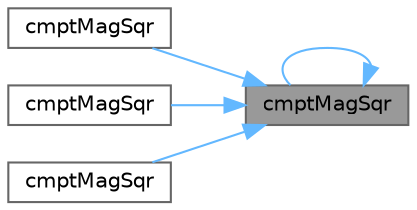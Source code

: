 digraph "cmptMagSqr"
{
 // LATEX_PDF_SIZE
  bgcolor="transparent";
  edge [fontname=Helvetica,fontsize=10,labelfontname=Helvetica,labelfontsize=10];
  node [fontname=Helvetica,fontsize=10,shape=box,height=0.2,width=0.4];
  rankdir="RL";
  Node1 [id="Node000001",label="cmptMagSqr",height=0.2,width=0.4,color="gray40", fillcolor="grey60", style="filled", fontcolor="black",tooltip=" "];
  Node1 -> Node2 [id="edge1_Node000001_Node000002",dir="back",color="steelblue1",style="solid",tooltip=" "];
  Node2 [id="Node000002",label="cmptMagSqr",height=0.2,width=0.4,color="grey40", fillcolor="white", style="filled",URL="$namespaceFoam.html#a5b97af73dc63c7ffbabef082e2838838",tooltip=" "];
  Node1 -> Node3 [id="edge2_Node000001_Node000003",dir="back",color="steelblue1",style="solid",tooltip=" "];
  Node3 [id="Node000003",label="cmptMagSqr",height=0.2,width=0.4,color="grey40", fillcolor="white", style="filled",URL="$namespaceFoam.html#aaf3b8f1817b7a32b3808416f92879a9b",tooltip=" "];
  Node1 -> Node4 [id="edge3_Node000001_Node000004",dir="back",color="steelblue1",style="solid",tooltip=" "];
  Node4 [id="Node000004",label="cmptMagSqr",height=0.2,width=0.4,color="grey40", fillcolor="white", style="filled",URL="$namespaceFoam.html#a0bde217f81fc663cc75e8b266c5990b7",tooltip=" "];
  Node1 -> Node1 [id="edge4_Node000001_Node000001",dir="back",color="steelblue1",style="solid",tooltip=" "];
}
